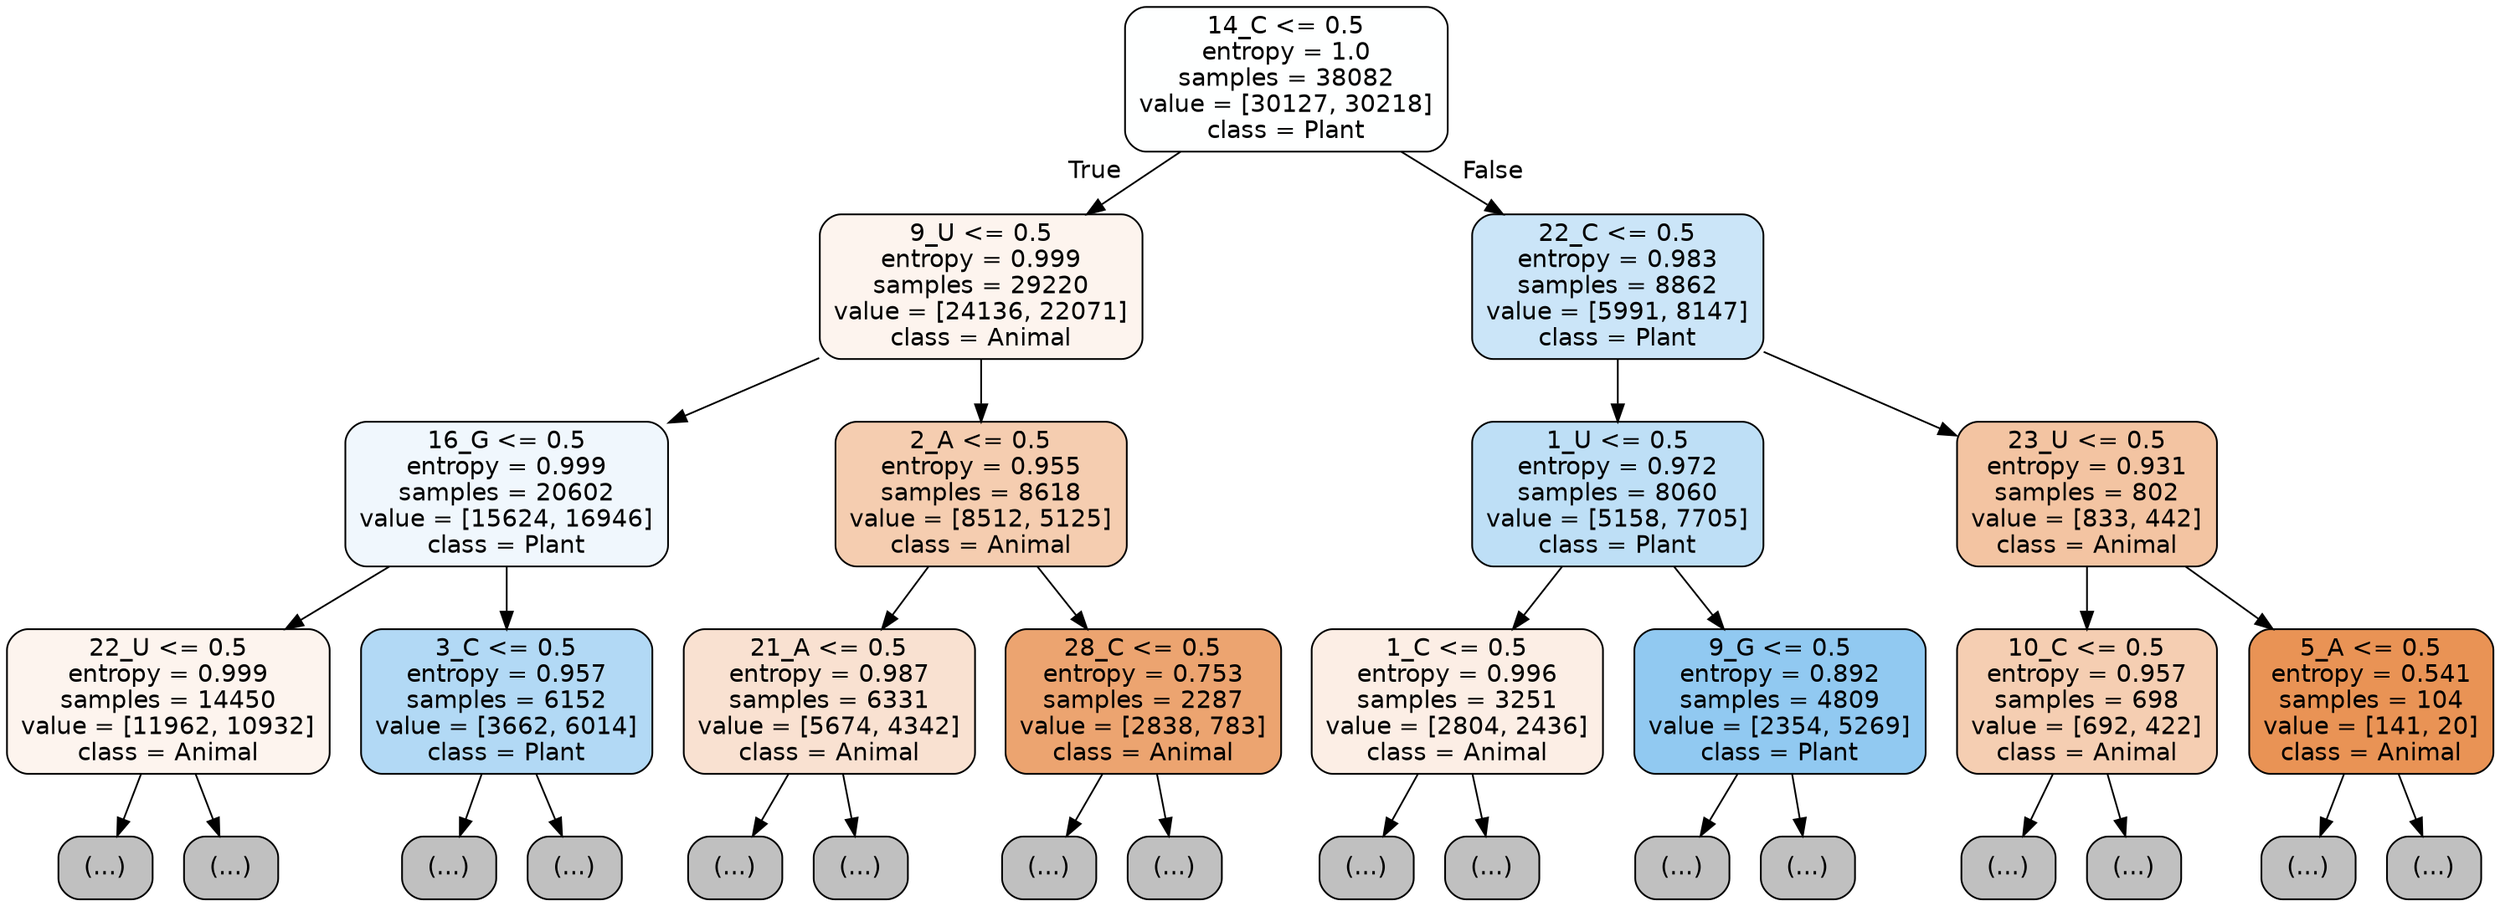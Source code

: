 digraph Tree {
node [shape=box, style="filled, rounded", color="black", fontname="helvetica"] ;
edge [fontname="helvetica"] ;
0 [label="14_C <= 0.5\nentropy = 1.0\nsamples = 38082\nvalue = [30127, 30218]\nclass = Plant", fillcolor="#feffff"] ;
1 [label="9_U <= 0.5\nentropy = 0.999\nsamples = 29220\nvalue = [24136, 22071]\nclass = Animal", fillcolor="#fdf4ee"] ;
0 -> 1 [labeldistance=2.5, labelangle=45, headlabel="True"] ;
2 [label="16_G <= 0.5\nentropy = 0.999\nsamples = 20602\nvalue = [15624, 16946]\nclass = Plant", fillcolor="#f0f7fd"] ;
1 -> 2 ;
3 [label="22_U <= 0.5\nentropy = 0.999\nsamples = 14450\nvalue = [11962, 10932]\nclass = Animal", fillcolor="#fdf4ee"] ;
2 -> 3 ;
4 [label="(...)", fillcolor="#C0C0C0"] ;
3 -> 4 ;
6257 [label="(...)", fillcolor="#C0C0C0"] ;
3 -> 6257 ;
7104 [label="3_C <= 0.5\nentropy = 0.957\nsamples = 6152\nvalue = [3662, 6014]\nclass = Plant", fillcolor="#b2d9f5"] ;
2 -> 7104 ;
7105 [label="(...)", fillcolor="#C0C0C0"] ;
7104 -> 7105 ;
9118 [label="(...)", fillcolor="#C0C0C0"] ;
7104 -> 9118 ;
9661 [label="2_A <= 0.5\nentropy = 0.955\nsamples = 8618\nvalue = [8512, 5125]\nclass = Animal", fillcolor="#f5cdb0"] ;
1 -> 9661 ;
9662 [label="21_A <= 0.5\nentropy = 0.987\nsamples = 6331\nvalue = [5674, 4342]\nclass = Animal", fillcolor="#f9e1d1"] ;
9661 -> 9662 ;
9663 [label="(...)", fillcolor="#C0C0C0"] ;
9662 -> 9663 ;
11936 [label="(...)", fillcolor="#C0C0C0"] ;
9662 -> 11936 ;
12503 [label="28_C <= 0.5\nentropy = 0.753\nsamples = 2287\nvalue = [2838, 783]\nclass = Animal", fillcolor="#eca470"] ;
9661 -> 12503 ;
12504 [label="(...)", fillcolor="#C0C0C0"] ;
12503 -> 12504 ;
13467 [label="(...)", fillcolor="#C0C0C0"] ;
12503 -> 13467 ;
13468 [label="22_C <= 0.5\nentropy = 0.983\nsamples = 8862\nvalue = [5991, 8147]\nclass = Plant", fillcolor="#cbe5f8"] ;
0 -> 13468 [labeldistance=2.5, labelangle=-45, headlabel="False"] ;
13469 [label="1_U <= 0.5\nentropy = 0.972\nsamples = 8060\nvalue = [5158, 7705]\nclass = Plant", fillcolor="#bedff6"] ;
13468 -> 13469 ;
13470 [label="1_C <= 0.5\nentropy = 0.996\nsamples = 3251\nvalue = [2804, 2436]\nclass = Animal", fillcolor="#fceee5"] ;
13469 -> 13470 ;
13471 [label="(...)", fillcolor="#C0C0C0"] ;
13470 -> 13471 ;
14616 [label="(...)", fillcolor="#C0C0C0"] ;
13470 -> 14616 ;
15283 [label="9_G <= 0.5\nentropy = 0.892\nsamples = 4809\nvalue = [2354, 5269]\nclass = Plant", fillcolor="#91c9f1"] ;
13469 -> 15283 ;
15284 [label="(...)", fillcolor="#C0C0C0"] ;
15283 -> 15284 ;
16263 [label="(...)", fillcolor="#C0C0C0"] ;
15283 -> 16263 ;
16622 [label="23_U <= 0.5\nentropy = 0.931\nsamples = 802\nvalue = [833, 442]\nclass = Animal", fillcolor="#f3c4a2"] ;
13468 -> 16622 ;
16623 [label="10_C <= 0.5\nentropy = 0.957\nsamples = 698\nvalue = [692, 422]\nclass = Animal", fillcolor="#f5ceb2"] ;
16622 -> 16623 ;
16624 [label="(...)", fillcolor="#C0C0C0"] ;
16623 -> 16624 ;
16895 [label="(...)", fillcolor="#C0C0C0"] ;
16623 -> 16895 ;
16990 [label="5_A <= 0.5\nentropy = 0.541\nsamples = 104\nvalue = [141, 20]\nclass = Animal", fillcolor="#e99355"] ;
16622 -> 16990 ;
16991 [label="(...)", fillcolor="#C0C0C0"] ;
16990 -> 16991 ;
17036 [label="(...)", fillcolor="#C0C0C0"] ;
16990 -> 17036 ;
}